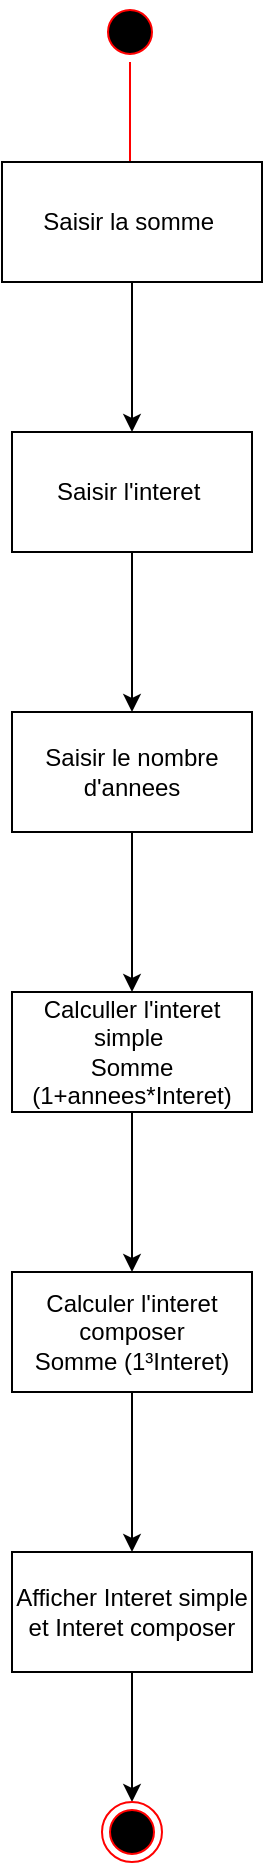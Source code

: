 <mxfile version="21.5.0" type="device">
  <diagram name="Page-1" id="CNKpGbWbLx_FZc7RV2mR">
    <mxGraphModel dx="1098" dy="798" grid="1" gridSize="10" guides="1" tooltips="1" connect="1" arrows="1" fold="1" page="1" pageScale="1" pageWidth="827" pageHeight="1169" math="0" shadow="0">
      <root>
        <mxCell id="0" />
        <mxCell id="1" parent="0" />
        <mxCell id="F_ibtysnfL8IMj81jE4D-1" value="" style="ellipse;html=1;shape=startState;fillColor=#000000;strokeColor=#ff0000;" vertex="1" parent="1">
          <mxGeometry x="399" width="30" height="30" as="geometry" />
        </mxCell>
        <mxCell id="F_ibtysnfL8IMj81jE4D-2" value="" style="edgeStyle=orthogonalEdgeStyle;html=1;verticalAlign=bottom;endArrow=open;endSize=8;strokeColor=#ff0000;rounded=0;" edge="1" source="F_ibtysnfL8IMj81jE4D-1" parent="1">
          <mxGeometry relative="1" as="geometry">
            <mxPoint x="414" y="90" as="targetPoint" />
          </mxGeometry>
        </mxCell>
        <mxCell id="F_ibtysnfL8IMj81jE4D-5" value="" style="edgeStyle=orthogonalEdgeStyle;rounded=0;orthogonalLoop=1;jettySize=auto;html=1;" edge="1" parent="1" source="F_ibtysnfL8IMj81jE4D-3" target="F_ibtysnfL8IMj81jE4D-4">
          <mxGeometry relative="1" as="geometry" />
        </mxCell>
        <mxCell id="F_ibtysnfL8IMj81jE4D-3" value="Saisir la somme&amp;nbsp;" style="html=1;whiteSpace=wrap;" vertex="1" parent="1">
          <mxGeometry x="350" y="80" width="130" height="60" as="geometry" />
        </mxCell>
        <mxCell id="F_ibtysnfL8IMj81jE4D-7" value="" style="edgeStyle=orthogonalEdgeStyle;rounded=0;orthogonalLoop=1;jettySize=auto;html=1;" edge="1" parent="1" source="F_ibtysnfL8IMj81jE4D-4" target="F_ibtysnfL8IMj81jE4D-6">
          <mxGeometry relative="1" as="geometry" />
        </mxCell>
        <mxCell id="F_ibtysnfL8IMj81jE4D-4" value="Saisir l&#39;interet&amp;nbsp;" style="whiteSpace=wrap;html=1;" vertex="1" parent="1">
          <mxGeometry x="355" y="215" width="120" height="60" as="geometry" />
        </mxCell>
        <mxCell id="F_ibtysnfL8IMj81jE4D-9" value="" style="edgeStyle=orthogonalEdgeStyle;rounded=0;orthogonalLoop=1;jettySize=auto;html=1;" edge="1" parent="1" source="F_ibtysnfL8IMj81jE4D-6" target="F_ibtysnfL8IMj81jE4D-8">
          <mxGeometry relative="1" as="geometry" />
        </mxCell>
        <mxCell id="F_ibtysnfL8IMj81jE4D-6" value="Saisir le nombre d&#39;annees" style="whiteSpace=wrap;html=1;" vertex="1" parent="1">
          <mxGeometry x="355" y="355" width="120" height="60" as="geometry" />
        </mxCell>
        <mxCell id="F_ibtysnfL8IMj81jE4D-11" value="" style="edgeStyle=orthogonalEdgeStyle;rounded=0;orthogonalLoop=1;jettySize=auto;html=1;" edge="1" parent="1" source="F_ibtysnfL8IMj81jE4D-8" target="F_ibtysnfL8IMj81jE4D-10">
          <mxGeometry relative="1" as="geometry" />
        </mxCell>
        <mxCell id="F_ibtysnfL8IMj81jE4D-8" value="Calculler l&#39;interet simple&amp;nbsp;&lt;br&gt;Somme (1+annees*Interet)" style="whiteSpace=wrap;html=1;" vertex="1" parent="1">
          <mxGeometry x="355" y="495" width="120" height="60" as="geometry" />
        </mxCell>
        <mxCell id="F_ibtysnfL8IMj81jE4D-13" value="" style="edgeStyle=orthogonalEdgeStyle;rounded=0;orthogonalLoop=1;jettySize=auto;html=1;" edge="1" parent="1" source="F_ibtysnfL8IMj81jE4D-10" target="F_ibtysnfL8IMj81jE4D-12">
          <mxGeometry relative="1" as="geometry" />
        </mxCell>
        <mxCell id="F_ibtysnfL8IMj81jE4D-10" value="Calculer l&#39;interet composer&lt;br&gt;Somme (1³Interet)" style="whiteSpace=wrap;html=1;" vertex="1" parent="1">
          <mxGeometry x="355" y="635" width="120" height="60" as="geometry" />
        </mxCell>
        <mxCell id="F_ibtysnfL8IMj81jE4D-12" value="Afficher Interet simple et Interet composer" style="whiteSpace=wrap;html=1;" vertex="1" parent="1">
          <mxGeometry x="355" y="775" width="120" height="60" as="geometry" />
        </mxCell>
        <mxCell id="F_ibtysnfL8IMj81jE4D-18" value="" style="edgeStyle=orthogonalEdgeStyle;rounded=0;orthogonalLoop=1;jettySize=auto;html=1;" edge="1" parent="1" source="F_ibtysnfL8IMj81jE4D-12" target="F_ibtysnfL8IMj81jE4D-16">
          <mxGeometry relative="1" as="geometry">
            <mxPoint x="415" y="835" as="sourcePoint" />
            <mxPoint x="415" y="915" as="targetPoint" />
          </mxGeometry>
        </mxCell>
        <mxCell id="F_ibtysnfL8IMj81jE4D-16" value="" style="ellipse;html=1;shape=endState;fillColor=#000000;strokeColor=#ff0000;" vertex="1" parent="1">
          <mxGeometry x="400" y="900" width="30" height="30" as="geometry" />
        </mxCell>
      </root>
    </mxGraphModel>
  </diagram>
</mxfile>
